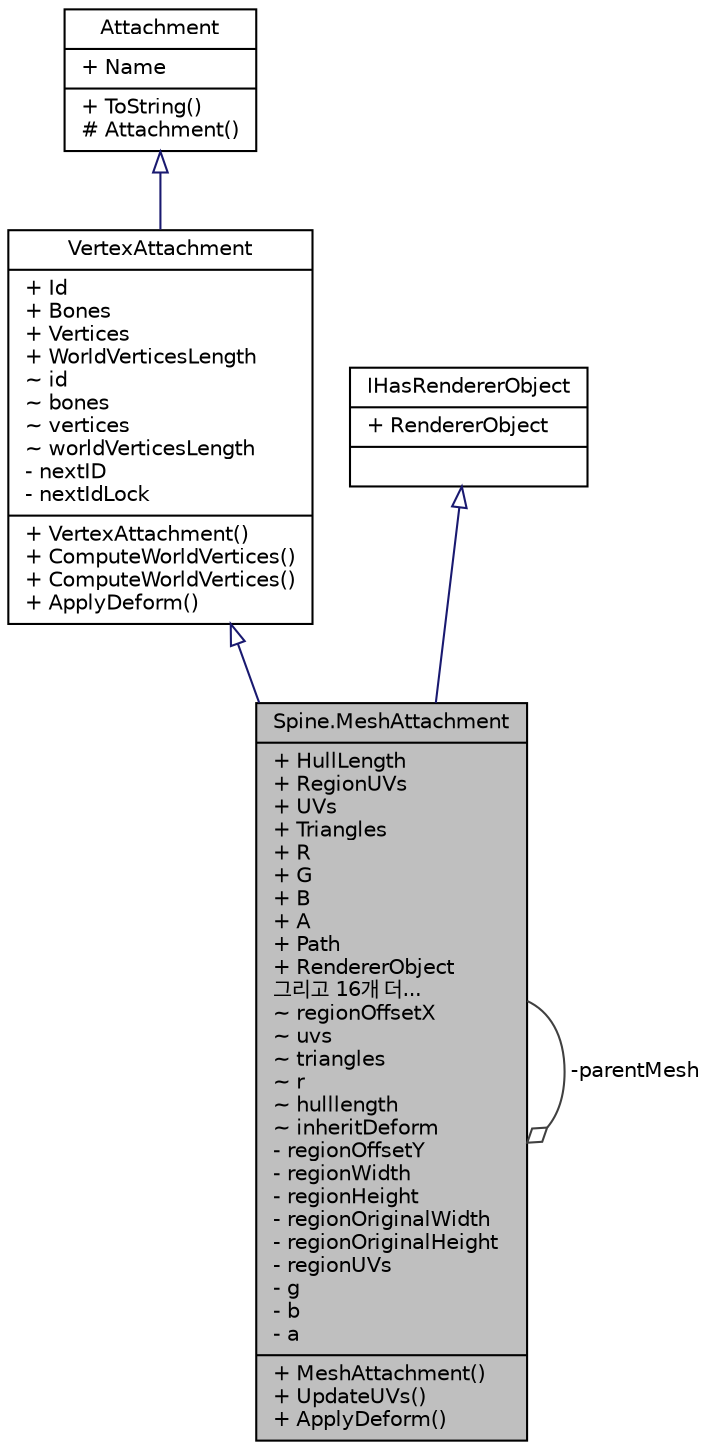 digraph "Spine.MeshAttachment"
{
 // LATEX_PDF_SIZE
  edge [fontname="Helvetica",fontsize="10",labelfontname="Helvetica",labelfontsize="10"];
  node [fontname="Helvetica",fontsize="10",shape=record];
  Node1 [label="{Spine.MeshAttachment\n|+ HullLength\l+ RegionUVs\l+ UVs\l+ Triangles\l+ R\l+ G\l+ B\l+ A\l+ Path\l+ RendererObject\l그리고 16개 더...\l~ regionOffsetX\l~ uvs\l~ triangles\l~ r\l~ hulllength\l~ inheritDeform\l- regionOffsetY\l- regionWidth\l- regionHeight\l- regionOriginalWidth\l- regionOriginalHeight\l- regionUVs\l- g\l- b\l- a\l|+ MeshAttachment()\l+ UpdateUVs()\l+ ApplyDeform()\l}",height=0.2,width=0.4,color="black", fillcolor="grey75", style="filled", fontcolor="black",tooltip="Attachment that displays a texture region using a mesh."];
  Node2 -> Node1 [dir="back",color="midnightblue",fontsize="10",style="solid",arrowtail="onormal",fontname="Helvetica"];
  Node2 [label="{VertexAttachment\n|+ Id\l+ Bones\l+ Vertices\l+ WorldVerticesLength\l~ id\l~ bones\l~ vertices\l~ worldVerticesLength\l- nextID\l- nextIdLock\l|+ VertexAttachment()\l+ ComputeWorldVertices()\l+ ComputeWorldVertices()\l+ ApplyDeform()\l}",height=0.2,width=0.4,color="black", fillcolor="white", style="filled",URL="$class_spine_1_1_vertex_attachment.html",tooltip=">An attachment with vertices that are transformed by one or more bones and can be deformed by a slot'..."];
  Node3 -> Node2 [dir="back",color="midnightblue",fontsize="10",style="solid",arrowtail="onormal",fontname="Helvetica"];
  Node3 [label="{Attachment\n|+ Name\l|+ ToString()\l# Attachment()\l}",height=0.2,width=0.4,color="black", fillcolor="white", style="filled",URL="$class_spine_1_1_attachment.html",tooltip=" "];
  Node4 -> Node1 [dir="back",color="midnightblue",fontsize="10",style="solid",arrowtail="onormal",fontname="Helvetica"];
  Node4 [label="{IHasRendererObject\n|+ RendererObject\l|}",height=0.2,width=0.4,color="black", fillcolor="white", style="filled",URL="$interface_spine_1_1_i_has_renderer_object.html",tooltip=" "];
  Node1 -> Node1 [color="grey25",fontsize="10",style="solid",label=" -parentMesh" ,arrowhead="odiamond",fontname="Helvetica"];
}

